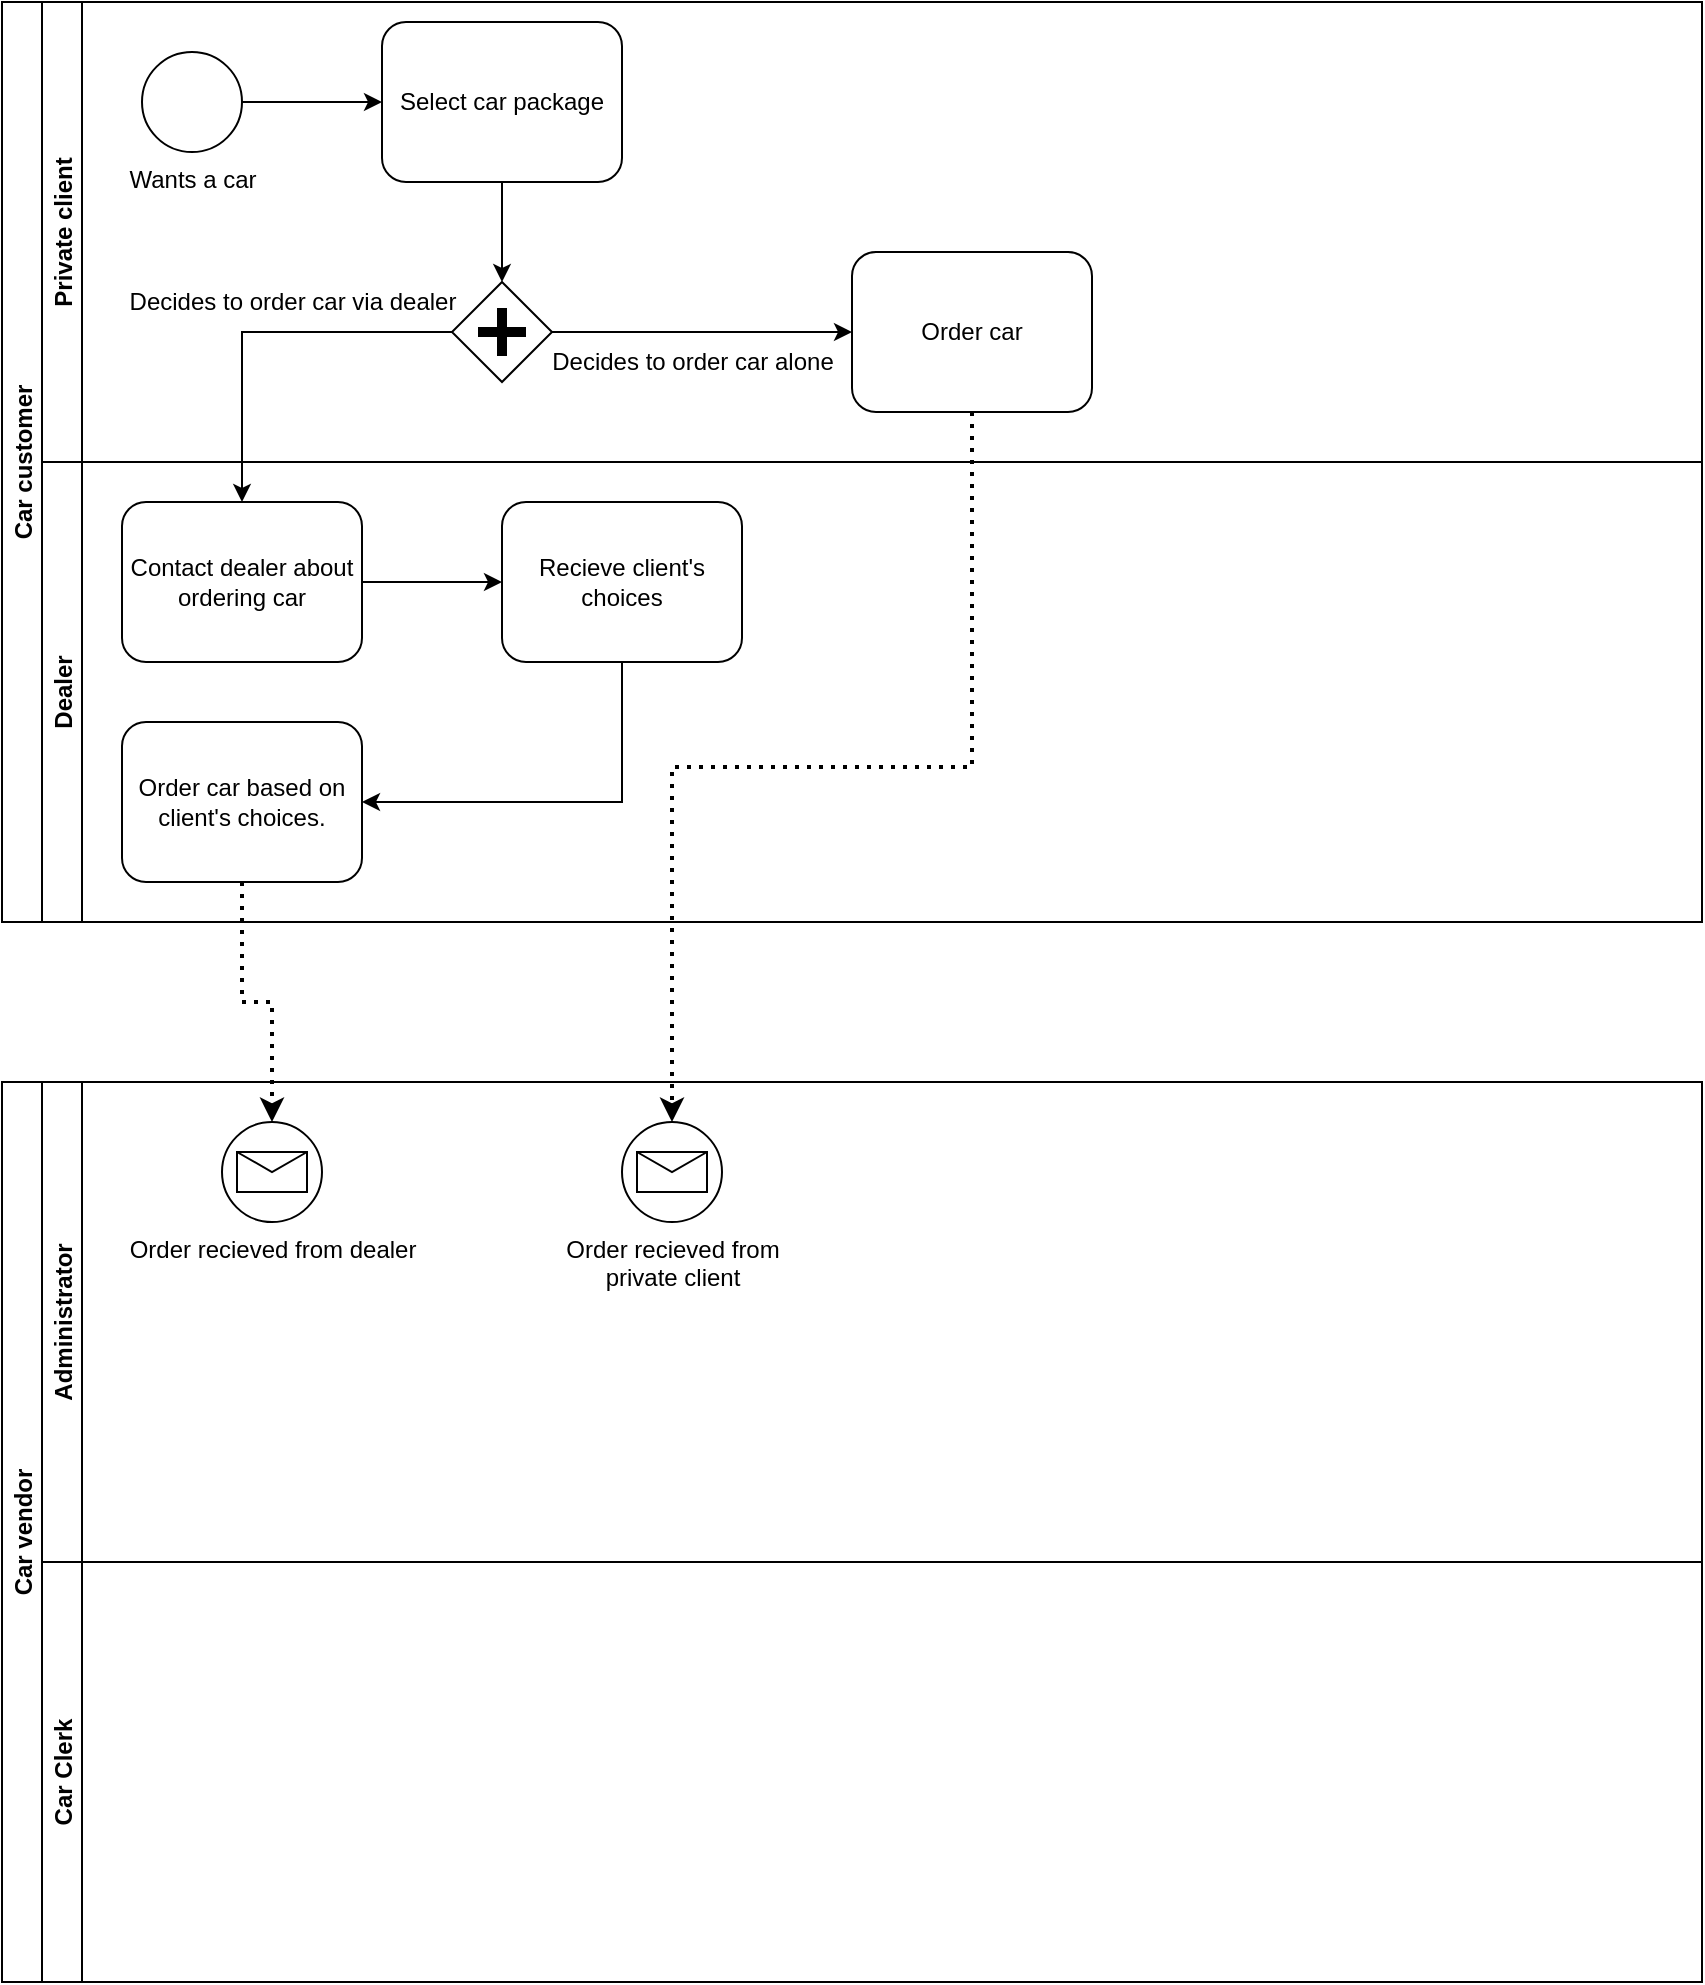 <mxfile version="13.7.4" type="github">
  <diagram id="HN70raXHhaBrVeVRw2aT" name="Page-1">
    <mxGraphModel dx="1401" dy="1979" grid="1" gridSize="10" guides="1" tooltips="1" connect="1" arrows="1" fold="1" page="1" pageScale="1" pageWidth="850" pageHeight="1100" math="0" shadow="0">
      <root>
        <mxCell id="0" />
        <mxCell id="1" parent="0" />
        <mxCell id="pXvHQ65hjFfUGfcUqaY1-6" value="Car vendor" style="swimlane;startSize=20;horizontal=0;" vertex="1" parent="1">
          <mxGeometry y="420" width="850" height="450" as="geometry" />
        </mxCell>
        <mxCell id="pXvHQ65hjFfUGfcUqaY1-8" value="Administrator" style="swimlane;startSize=20;horizontal=0;" vertex="1" parent="pXvHQ65hjFfUGfcUqaY1-6">
          <mxGeometry x="20" width="830" height="240" as="geometry" />
        </mxCell>
        <mxCell id="pXvHQ65hjFfUGfcUqaY1-34" value="&lt;div&gt;Order recieved from&lt;/div&gt;&lt;div&gt;private client&lt;br&gt;&lt;/div&gt;" style="shape=mxgraph.bpmn.shape;html=1;verticalLabelPosition=bottom;labelBackgroundColor=#ffffff;verticalAlign=top;align=center;perimeter=ellipsePerimeter;outlineConnect=0;outline=standard;symbol=message;" vertex="1" parent="pXvHQ65hjFfUGfcUqaY1-8">
          <mxGeometry x="290" y="20" width="50" height="50" as="geometry" />
        </mxCell>
        <mxCell id="pXvHQ65hjFfUGfcUqaY1-39" value="Order recieved from dealer" style="shape=mxgraph.bpmn.shape;html=1;verticalLabelPosition=bottom;labelBackgroundColor=#ffffff;verticalAlign=top;align=center;perimeter=ellipsePerimeter;outlineConnect=0;outline=standard;symbol=message;" vertex="1" parent="pXvHQ65hjFfUGfcUqaY1-8">
          <mxGeometry x="90" y="20" width="50" height="50" as="geometry" />
        </mxCell>
        <mxCell id="pXvHQ65hjFfUGfcUqaY1-7" value="Car Clerk" style="swimlane;startSize=20;horizontal=0;" vertex="1" parent="1">
          <mxGeometry x="20" y="660" width="830" height="210" as="geometry" />
        </mxCell>
        <mxCell id="pXvHQ65hjFfUGfcUqaY1-9" value="Car customer" style="swimlane;startSize=20;horizontal=0;" vertex="1" parent="1">
          <mxGeometry y="-120" width="850" height="460" as="geometry" />
        </mxCell>
        <mxCell id="pXvHQ65hjFfUGfcUqaY1-17" value="Private client" style="swimlane;startSize=20;horizontal=0;" vertex="1" parent="pXvHQ65hjFfUGfcUqaY1-9">
          <mxGeometry x="20" width="830" height="230" as="geometry" />
        </mxCell>
        <mxCell id="pXvHQ65hjFfUGfcUqaY1-21" style="edgeStyle=orthogonalEdgeStyle;rounded=0;orthogonalLoop=1;jettySize=auto;html=1;exitX=1;exitY=0.5;exitDx=0;exitDy=0;entryX=0;entryY=0.5;entryDx=0;entryDy=0;" edge="1" parent="pXvHQ65hjFfUGfcUqaY1-17" source="pXvHQ65hjFfUGfcUqaY1-19" target="pXvHQ65hjFfUGfcUqaY1-20">
          <mxGeometry relative="1" as="geometry" />
        </mxCell>
        <mxCell id="pXvHQ65hjFfUGfcUqaY1-19" value="Wants a car" style="shape=mxgraph.bpmn.shape;html=1;verticalLabelPosition=bottom;labelBackgroundColor=#ffffff;verticalAlign=top;align=center;perimeter=ellipsePerimeter;outlineConnect=0;outline=standard;symbol=general;" vertex="1" parent="pXvHQ65hjFfUGfcUqaY1-17">
          <mxGeometry x="50" y="25" width="50" height="50" as="geometry" />
        </mxCell>
        <mxCell id="pXvHQ65hjFfUGfcUqaY1-27" style="edgeStyle=orthogonalEdgeStyle;rounded=0;orthogonalLoop=1;jettySize=auto;html=1;exitX=0.5;exitY=1;exitDx=0;exitDy=0;entryX=0.5;entryY=0;entryDx=0;entryDy=0;" edge="1" parent="pXvHQ65hjFfUGfcUqaY1-17" source="pXvHQ65hjFfUGfcUqaY1-20" target="pXvHQ65hjFfUGfcUqaY1-26">
          <mxGeometry relative="1" as="geometry" />
        </mxCell>
        <mxCell id="pXvHQ65hjFfUGfcUqaY1-20" value="Select car package" style="shape=ext;rounded=1;html=1;whiteSpace=wrap;" vertex="1" parent="pXvHQ65hjFfUGfcUqaY1-17">
          <mxGeometry x="170" y="10" width="120" height="80" as="geometry" />
        </mxCell>
        <mxCell id="pXvHQ65hjFfUGfcUqaY1-24" value="Order car" style="shape=ext;rounded=1;html=1;whiteSpace=wrap;" vertex="1" parent="pXvHQ65hjFfUGfcUqaY1-17">
          <mxGeometry x="405" y="125" width="120" height="80" as="geometry" />
        </mxCell>
        <mxCell id="pXvHQ65hjFfUGfcUqaY1-29" style="edgeStyle=orthogonalEdgeStyle;rounded=0;orthogonalLoop=1;jettySize=auto;html=1;exitX=1;exitY=0.5;exitDx=0;exitDy=0;entryX=0;entryY=0.5;entryDx=0;entryDy=0;" edge="1" parent="pXvHQ65hjFfUGfcUqaY1-17" source="pXvHQ65hjFfUGfcUqaY1-26" target="pXvHQ65hjFfUGfcUqaY1-24">
          <mxGeometry relative="1" as="geometry" />
        </mxCell>
        <mxCell id="pXvHQ65hjFfUGfcUqaY1-26" value="" style="shape=mxgraph.bpmn.shape;html=1;verticalLabelPosition=bottom;labelBackgroundColor=#ffffff;verticalAlign=top;align=center;perimeter=rhombusPerimeter;background=gateway;outlineConnect=0;outline=none;symbol=parallelGw;" vertex="1" parent="pXvHQ65hjFfUGfcUqaY1-17">
          <mxGeometry x="205" y="140" width="50" height="50" as="geometry" />
        </mxCell>
        <mxCell id="pXvHQ65hjFfUGfcUqaY1-30" value="Decides to order car via dealer" style="text;html=1;align=center;verticalAlign=middle;resizable=0;points=[];autosize=1;" vertex="1" parent="pXvHQ65hjFfUGfcUqaY1-17">
          <mxGeometry x="35" y="140" width="180" height="20" as="geometry" />
        </mxCell>
        <mxCell id="pXvHQ65hjFfUGfcUqaY1-31" value="Decides to order car alone" style="text;html=1;align=center;verticalAlign=middle;resizable=0;points=[];autosize=1;" vertex="1" parent="pXvHQ65hjFfUGfcUqaY1-17">
          <mxGeometry x="250" y="170" width="150" height="20" as="geometry" />
        </mxCell>
        <mxCell id="pXvHQ65hjFfUGfcUqaY1-33" style="edgeStyle=orthogonalEdgeStyle;rounded=0;orthogonalLoop=1;jettySize=auto;html=1;exitX=1;exitY=0.5;exitDx=0;exitDy=0;entryX=0;entryY=0.5;entryDx=0;entryDy=0;" edge="1" parent="pXvHQ65hjFfUGfcUqaY1-9" source="pXvHQ65hjFfUGfcUqaY1-22" target="pXvHQ65hjFfUGfcUqaY1-32">
          <mxGeometry relative="1" as="geometry" />
        </mxCell>
        <mxCell id="pXvHQ65hjFfUGfcUqaY1-22" value="Contact dealer about ordering car" style="shape=ext;rounded=1;html=1;whiteSpace=wrap;" vertex="1" parent="pXvHQ65hjFfUGfcUqaY1-9">
          <mxGeometry x="60" y="250" width="120" height="80" as="geometry" />
        </mxCell>
        <mxCell id="pXvHQ65hjFfUGfcUqaY1-28" style="edgeStyle=orthogonalEdgeStyle;rounded=0;orthogonalLoop=1;jettySize=auto;html=1;exitX=0;exitY=0.5;exitDx=0;exitDy=0;entryX=0.5;entryY=0;entryDx=0;entryDy=0;" edge="1" parent="pXvHQ65hjFfUGfcUqaY1-9" source="pXvHQ65hjFfUGfcUqaY1-26" target="pXvHQ65hjFfUGfcUqaY1-22">
          <mxGeometry relative="1" as="geometry" />
        </mxCell>
        <mxCell id="pXvHQ65hjFfUGfcUqaY1-37" style="edgeStyle=orthogonalEdgeStyle;rounded=0;orthogonalLoop=1;jettySize=auto;html=1;exitX=0.5;exitY=1;exitDx=0;exitDy=0;entryX=1;entryY=0.5;entryDx=0;entryDy=0;" edge="1" parent="pXvHQ65hjFfUGfcUqaY1-9" source="pXvHQ65hjFfUGfcUqaY1-32" target="pXvHQ65hjFfUGfcUqaY1-36">
          <mxGeometry relative="1" as="geometry" />
        </mxCell>
        <mxCell id="pXvHQ65hjFfUGfcUqaY1-32" value="Recieve client&#39;s choices" style="shape=ext;rounded=1;html=1;whiteSpace=wrap;" vertex="1" parent="pXvHQ65hjFfUGfcUqaY1-9">
          <mxGeometry x="250" y="250" width="120" height="80" as="geometry" />
        </mxCell>
        <mxCell id="pXvHQ65hjFfUGfcUqaY1-36" value="Order car based on client&#39;s choices." style="shape=ext;rounded=1;html=1;whiteSpace=wrap;" vertex="1" parent="pXvHQ65hjFfUGfcUqaY1-9">
          <mxGeometry x="60" y="360" width="120" height="80" as="geometry" />
        </mxCell>
        <mxCell id="pXvHQ65hjFfUGfcUqaY1-16" value="Dealer" style="swimlane;startSize=20;horizontal=0;" vertex="1" parent="1">
          <mxGeometry x="20" y="110" width="830" height="230" as="geometry" />
        </mxCell>
        <mxCell id="pXvHQ65hjFfUGfcUqaY1-38" style="edgeStyle=orthogonalEdgeStyle;rounded=0;orthogonalLoop=1;jettySize=auto;html=1;exitX=0.5;exitY=1;exitDx=0;exitDy=0;entryX=0.5;entryY=0;entryDx=0;entryDy=0;dashed=1;dashPattern=1 2;strokeWidth=2;" edge="1" parent="1" source="pXvHQ65hjFfUGfcUqaY1-24" target="pXvHQ65hjFfUGfcUqaY1-34">
          <mxGeometry relative="1" as="geometry" />
        </mxCell>
        <mxCell id="pXvHQ65hjFfUGfcUqaY1-42" style="edgeStyle=orthogonalEdgeStyle;rounded=0;orthogonalLoop=1;jettySize=auto;html=1;exitX=0.5;exitY=1;exitDx=0;exitDy=0;entryX=0.5;entryY=0;entryDx=0;entryDy=0;dashed=1;dashPattern=1 2;strokeWidth=2;" edge="1" parent="1" source="pXvHQ65hjFfUGfcUqaY1-36" target="pXvHQ65hjFfUGfcUqaY1-39">
          <mxGeometry relative="1" as="geometry" />
        </mxCell>
      </root>
    </mxGraphModel>
  </diagram>
</mxfile>
